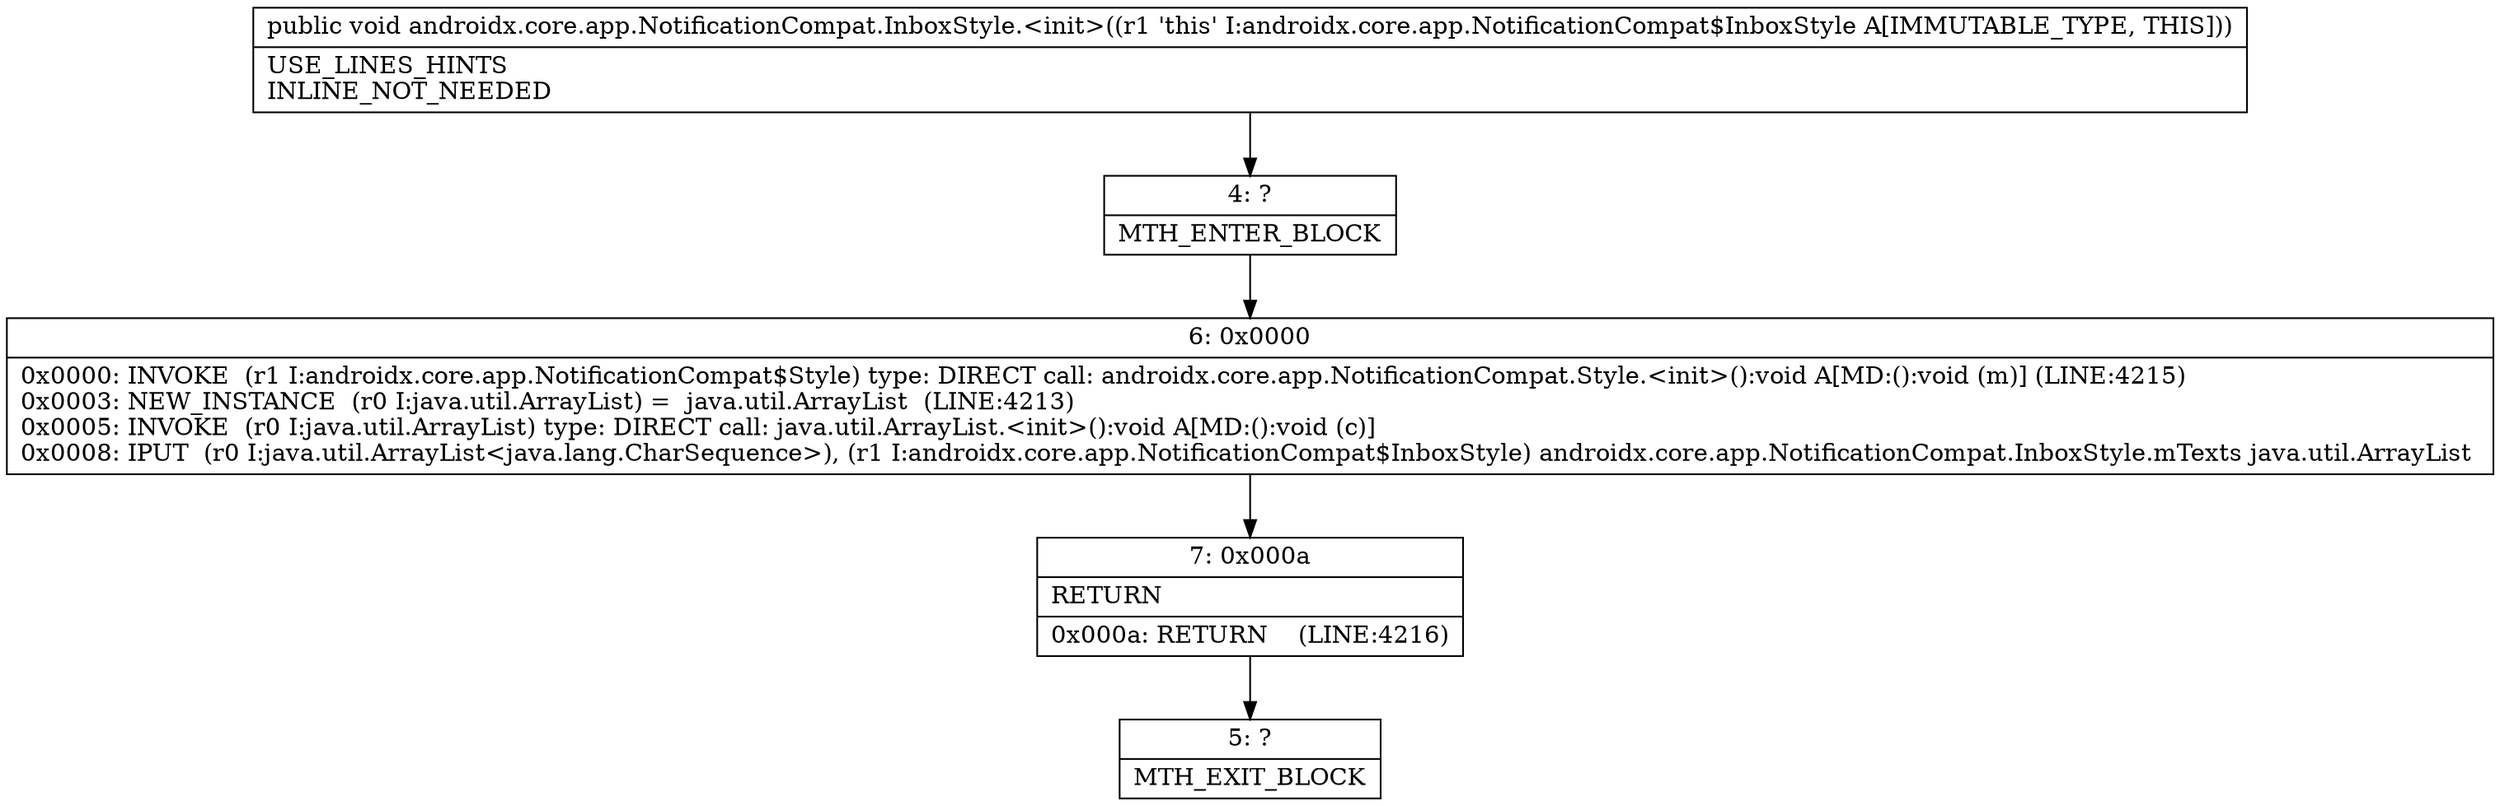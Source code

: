 digraph "CFG forandroidx.core.app.NotificationCompat.InboxStyle.\<init\>()V" {
Node_4 [shape=record,label="{4\:\ ?|MTH_ENTER_BLOCK\l}"];
Node_6 [shape=record,label="{6\:\ 0x0000|0x0000: INVOKE  (r1 I:androidx.core.app.NotificationCompat$Style) type: DIRECT call: androidx.core.app.NotificationCompat.Style.\<init\>():void A[MD:():void (m)] (LINE:4215)\l0x0003: NEW_INSTANCE  (r0 I:java.util.ArrayList) =  java.util.ArrayList  (LINE:4213)\l0x0005: INVOKE  (r0 I:java.util.ArrayList) type: DIRECT call: java.util.ArrayList.\<init\>():void A[MD:():void (c)]\l0x0008: IPUT  (r0 I:java.util.ArrayList\<java.lang.CharSequence\>), (r1 I:androidx.core.app.NotificationCompat$InboxStyle) androidx.core.app.NotificationCompat.InboxStyle.mTexts java.util.ArrayList \l}"];
Node_7 [shape=record,label="{7\:\ 0x000a|RETURN\l|0x000a: RETURN    (LINE:4216)\l}"];
Node_5 [shape=record,label="{5\:\ ?|MTH_EXIT_BLOCK\l}"];
MethodNode[shape=record,label="{public void androidx.core.app.NotificationCompat.InboxStyle.\<init\>((r1 'this' I:androidx.core.app.NotificationCompat$InboxStyle A[IMMUTABLE_TYPE, THIS]))  | USE_LINES_HINTS\lINLINE_NOT_NEEDED\l}"];
MethodNode -> Node_4;Node_4 -> Node_6;
Node_6 -> Node_7;
Node_7 -> Node_5;
}

